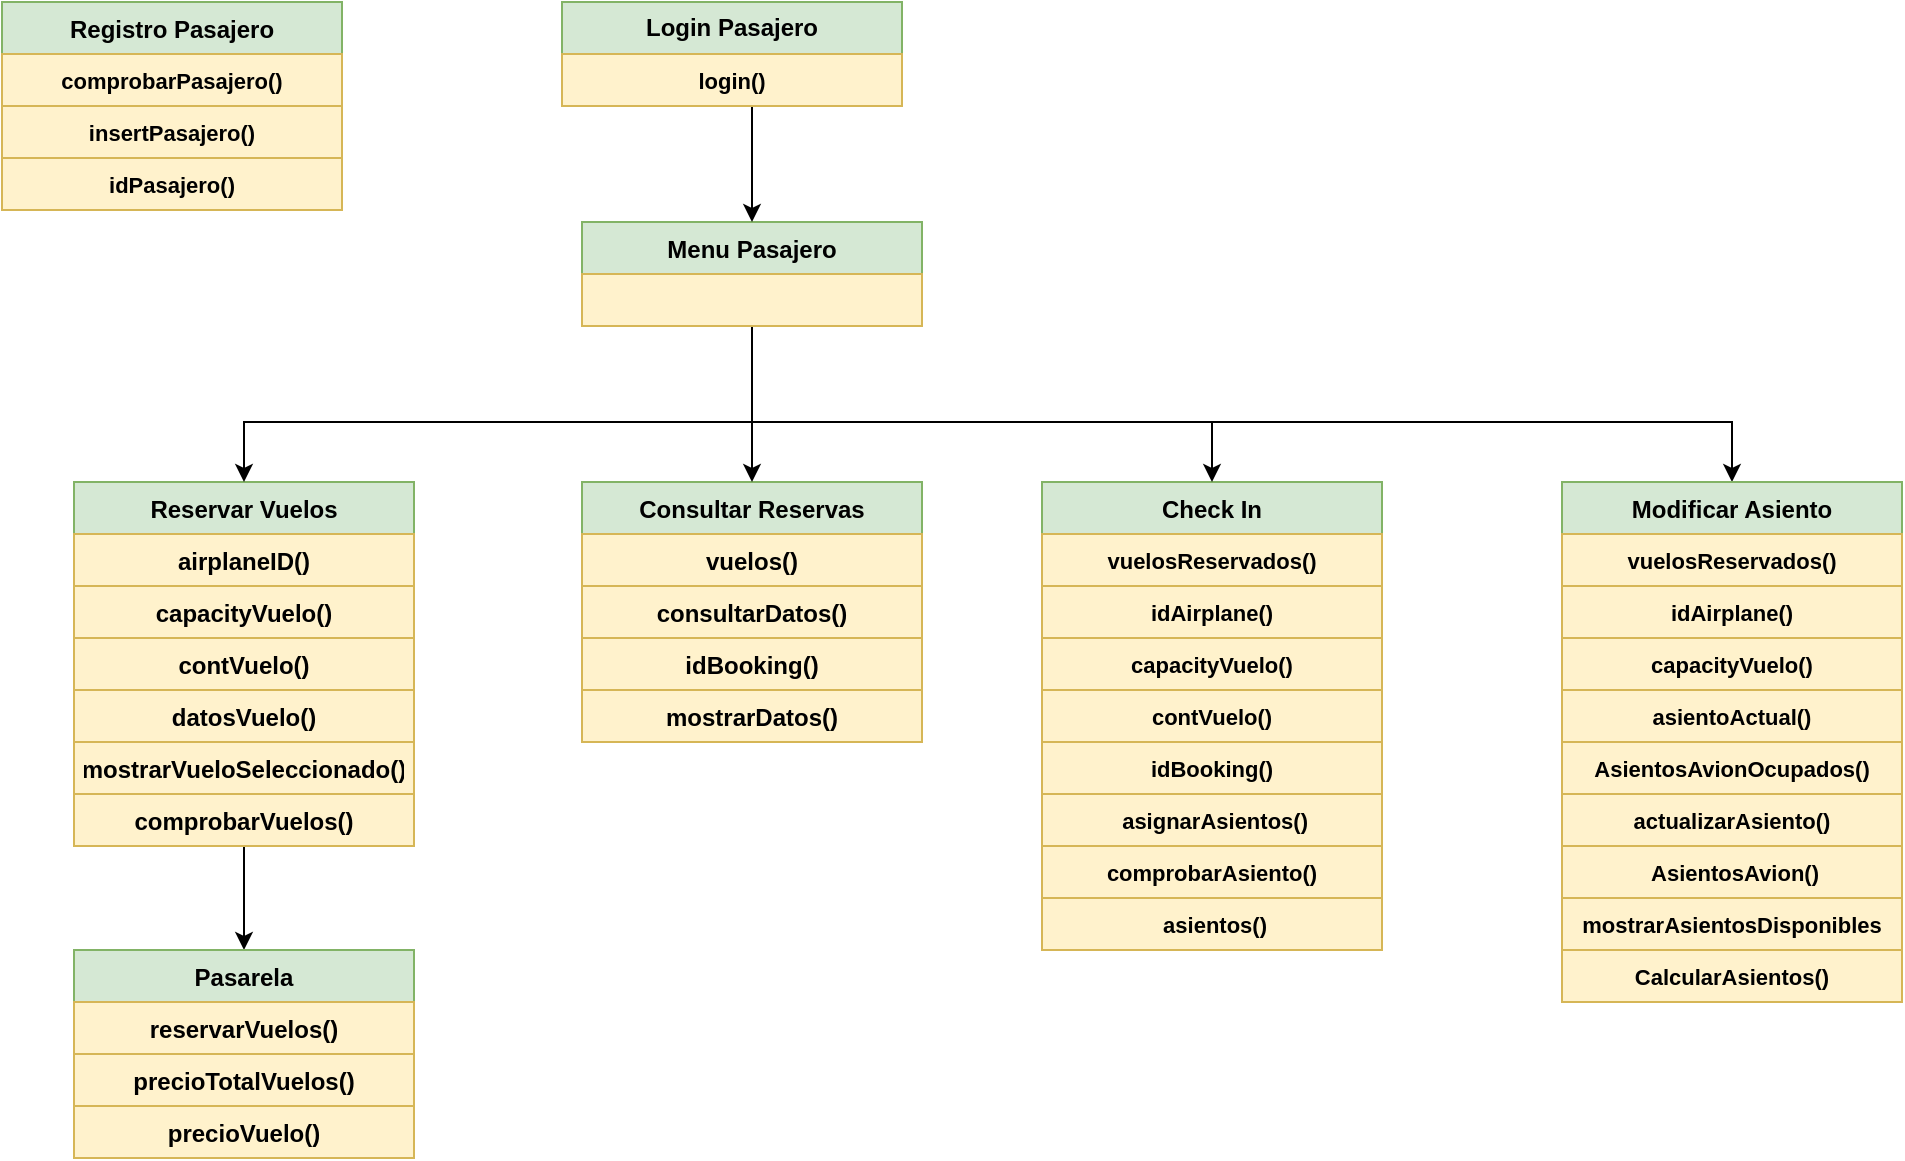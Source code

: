 <mxfile version="13.7.9" type="device"><diagram id="Rja8RbwtGSfOauzHTPhz" name="Página-1"><mxGraphModel dx="2207" dy="607" grid="1" gridSize="10" guides="1" tooltips="1" connect="1" arrows="1" fold="1" page="1" pageScale="1" pageWidth="1169" pageHeight="827" math="1" shadow="0"><root><mxCell id="0"/><mxCell id="1" parent="0"/><mxCell id="2gZghWKEiPPyivGKmYbx-24" style="edgeStyle=orthogonalEdgeStyle;rounded=0;orthogonalLoop=1;jettySize=auto;html=1;" parent="1" source="om1Nb-SVx7XguKgaJAyx-44" target="2gZghWKEiPPyivGKmYbx-14" edge="1"><mxGeometry relative="1" as="geometry"/></mxCell><mxCell id="om1Nb-SVx7XguKgaJAyx-44" value="Reservar Vuelos" style="swimlane;fontStyle=1;childLayout=stackLayout;horizontal=1;startSize=26;horizontalStack=0;resizeParent=1;resizeParentMax=0;resizeLast=0;collapsible=1;marginBottom=0;strokeColor=#82b366;fillColor=#d5e8d4;" parent="1" vertex="1"><mxGeometry x="-584" y="270" width="170" height="182" as="geometry"/></mxCell><mxCell id="2gZghWKEiPPyivGKmYbx-4" value="airplaneID()" style="text;align=center;verticalAlign=middle;spacingLeft=4;spacingRight=4;overflow=hidden;rotatable=0;points=[[0,0.5],[1,0.5]];portConstraint=eastwest;fillColor=#fff2cc;strokeColor=#d6b656;fontStyle=1" parent="om1Nb-SVx7XguKgaJAyx-44" vertex="1"><mxGeometry y="26" width="170" height="26" as="geometry"/></mxCell><mxCell id="2gZghWKEiPPyivGKmYbx-5" value="capacityVuelo()" style="text;align=center;verticalAlign=middle;spacingLeft=4;spacingRight=4;overflow=hidden;rotatable=0;points=[[0,0.5],[1,0.5]];portConstraint=eastwest;fillColor=#fff2cc;strokeColor=#d6b656;fontStyle=1" parent="om1Nb-SVx7XguKgaJAyx-44" vertex="1"><mxGeometry y="52" width="170" height="26" as="geometry"/></mxCell><mxCell id="Lcr1gNZwBBWb2tkuq3eF-3" value="contVuelo()" style="text;align=center;verticalAlign=middle;spacingLeft=4;spacingRight=4;overflow=hidden;rotatable=0;points=[[0,0.5],[1,0.5]];portConstraint=eastwest;fillColor=#fff2cc;strokeColor=#d6b656;fontStyle=1" parent="om1Nb-SVx7XguKgaJAyx-44" vertex="1"><mxGeometry y="78" width="170" height="26" as="geometry"/></mxCell><mxCell id="Lcr1gNZwBBWb2tkuq3eF-2" value="datosVuelo()" style="text;align=center;verticalAlign=middle;spacingLeft=4;spacingRight=4;overflow=hidden;rotatable=0;points=[[0,0.5],[1,0.5]];portConstraint=eastwest;fillColor=#fff2cc;strokeColor=#d6b656;fontStyle=1" parent="om1Nb-SVx7XguKgaJAyx-44" vertex="1"><mxGeometry y="104" width="170" height="26" as="geometry"/></mxCell><mxCell id="om1Nb-SVx7XguKgaJAyx-45" value="mostrarVueloSeleccionado()" style="text;align=center;verticalAlign=middle;spacingLeft=4;spacingRight=4;overflow=hidden;rotatable=0;points=[[0,0.5],[1,0.5]];portConstraint=eastwest;fillColor=#fff2cc;strokeColor=#d6b656;fontStyle=1" parent="om1Nb-SVx7XguKgaJAyx-44" vertex="1"><mxGeometry y="130" width="170" height="26" as="geometry"/></mxCell><mxCell id="2gZghWKEiPPyivGKmYbx-1" value="comprobarVuelos()" style="text;align=center;verticalAlign=middle;spacingLeft=4;spacingRight=4;overflow=hidden;rotatable=0;points=[[0,0.5],[1,0.5]];portConstraint=eastwest;fillColor=#fff2cc;strokeColor=#d6b656;fontStyle=1" parent="om1Nb-SVx7XguKgaJAyx-44" vertex="1"><mxGeometry y="156" width="170" height="26" as="geometry"/></mxCell><mxCell id="om1Nb-SVx7XguKgaJAyx-19" value="Consultar Reservas" style="swimlane;fontStyle=1;childLayout=stackLayout;horizontal=1;startSize=26;horizontalStack=0;resizeParent=1;resizeParentMax=0;resizeLast=0;collapsible=1;marginBottom=0;strokeColor=#82b366;fillColor=#d5e8d4;" parent="1" vertex="1"><mxGeometry x="-330" y="270" width="170" height="130" as="geometry"/></mxCell><mxCell id="om1Nb-SVx7XguKgaJAyx-20" value="vuelos()" style="text;align=center;verticalAlign=middle;spacingLeft=4;spacingRight=4;overflow=hidden;rotatable=0;points=[[0,0.5],[1,0.5]];portConstraint=eastwest;fillColor=#fff2cc;strokeColor=#d6b656;fontStyle=1" parent="om1Nb-SVx7XguKgaJAyx-19" vertex="1"><mxGeometry y="26" width="170" height="26" as="geometry"/></mxCell><mxCell id="om1Nb-SVx7XguKgaJAyx-21" value="consultarDatos()" style="text;align=center;verticalAlign=middle;spacingLeft=4;spacingRight=4;overflow=hidden;rotatable=0;points=[[0,0.5],[1,0.5]];portConstraint=eastwest;fillColor=#fff2cc;strokeColor=#d6b656;fontStyle=1" parent="om1Nb-SVx7XguKgaJAyx-19" vertex="1"><mxGeometry y="52" width="170" height="26" as="geometry"/></mxCell><mxCell id="pwBZ1yKlzE_sP8Ljurgl-1" value="idBooking()" style="text;align=center;verticalAlign=middle;spacingLeft=4;spacingRight=4;overflow=hidden;rotatable=0;points=[[0,0.5],[1,0.5]];portConstraint=eastwest;fillColor=#fff2cc;strokeColor=#d6b656;fontStyle=1" parent="om1Nb-SVx7XguKgaJAyx-19" vertex="1"><mxGeometry y="78" width="170" height="26" as="geometry"/></mxCell><mxCell id="Lcr1gNZwBBWb2tkuq3eF-1" value="mostrarDatos()" style="text;align=center;verticalAlign=middle;spacingLeft=4;spacingRight=4;overflow=hidden;rotatable=0;points=[[0,0.5],[1,0.5]];portConstraint=eastwest;fillColor=#fff2cc;strokeColor=#d6b656;fontStyle=1" parent="om1Nb-SVx7XguKgaJAyx-19" vertex="1"><mxGeometry y="104" width="170" height="26" as="geometry"/></mxCell><mxCell id="om1Nb-SVx7XguKgaJAyx-29" value="Check In" style="swimlane;fontStyle=1;childLayout=stackLayout;horizontal=1;startSize=26;horizontalStack=0;resizeParent=1;resizeParentMax=0;resizeLast=0;collapsible=1;marginBottom=0;strokeColor=#82b366;fillColor=#d5e8d4;" parent="1" vertex="1"><mxGeometry x="-100" y="270" width="170" height="234" as="geometry"/></mxCell><mxCell id="om1Nb-SVx7XguKgaJAyx-30" value="vuelosReservados()" style="text;align=center;verticalAlign=middle;spacingLeft=4;spacingRight=4;overflow=hidden;rotatable=0;points=[[0,0.5],[1,0.5]];portConstraint=eastwest;fillColor=#fff2cc;strokeColor=#d6b656;fontStyle=1;fontFamily=Helvetica;fontSize=11;" parent="om1Nb-SVx7XguKgaJAyx-29" vertex="1"><mxGeometry y="26" width="170" height="26" as="geometry"/></mxCell><mxCell id="Lcr1gNZwBBWb2tkuq3eF-4" value="idAirplane()" style="text;align=center;verticalAlign=middle;spacingLeft=4;spacingRight=4;overflow=hidden;rotatable=0;points=[[0,0.5],[1,0.5]];portConstraint=eastwest;fillColor=#fff2cc;strokeColor=#d6b656;fontStyle=1;fontFamily=Helvetica;fontSize=11;" parent="om1Nb-SVx7XguKgaJAyx-29" vertex="1"><mxGeometry y="52" width="170" height="26" as="geometry"/></mxCell><mxCell id="Lcr1gNZwBBWb2tkuq3eF-5" value="capacityVuelo()" style="text;align=center;verticalAlign=middle;spacingLeft=4;spacingRight=4;overflow=hidden;rotatable=0;points=[[0,0.5],[1,0.5]];portConstraint=eastwest;fillColor=#fff2cc;strokeColor=#d6b656;fontStyle=1;fontFamily=Helvetica;fontSize=11;" parent="om1Nb-SVx7XguKgaJAyx-29" vertex="1"><mxGeometry y="78" width="170" height="26" as="geometry"/></mxCell><mxCell id="Lcr1gNZwBBWb2tkuq3eF-6" value="contVuelo()" style="text;align=center;verticalAlign=middle;spacingLeft=4;spacingRight=4;overflow=hidden;rotatable=0;points=[[0,0.5],[1,0.5]];portConstraint=eastwest;fillColor=#fff2cc;strokeColor=#d6b656;fontStyle=1;fontFamily=Helvetica;fontSize=11;" parent="om1Nb-SVx7XguKgaJAyx-29" vertex="1"><mxGeometry y="104" width="170" height="26" as="geometry"/></mxCell><mxCell id="Lcr1gNZwBBWb2tkuq3eF-7" value="idBooking()" style="text;align=center;verticalAlign=middle;spacingLeft=4;spacingRight=4;overflow=hidden;rotatable=0;points=[[0,0.5],[1,0.5]];portConstraint=eastwest;fillColor=#fff2cc;strokeColor=#d6b656;fontStyle=1;fontFamily=Helvetica;fontSize=11;" parent="om1Nb-SVx7XguKgaJAyx-29" vertex="1"><mxGeometry y="130" width="170" height="26" as="geometry"/></mxCell><mxCell id="Lcr1gNZwBBWb2tkuq3eF-8" value=" asignarAsientos()" style="text;align=center;verticalAlign=middle;spacingLeft=4;spacingRight=4;overflow=hidden;rotatable=0;points=[[0,0.5],[1,0.5]];portConstraint=eastwest;fillColor=#fff2cc;strokeColor=#d6b656;fontStyle=1;fontFamily=Helvetica;fontSize=11;" parent="om1Nb-SVx7XguKgaJAyx-29" vertex="1"><mxGeometry y="156" width="170" height="26" as="geometry"/></mxCell><mxCell id="Lcr1gNZwBBWb2tkuq3eF-9" value="comprobarAsiento()" style="text;align=center;verticalAlign=middle;spacingLeft=4;spacingRight=4;overflow=hidden;rotatable=0;points=[[0,0.5],[1,0.5]];portConstraint=eastwest;fillColor=#fff2cc;strokeColor=#d6b656;fontStyle=1;fontFamily=Helvetica;fontSize=11;" parent="om1Nb-SVx7XguKgaJAyx-29" vertex="1"><mxGeometry y="182" width="170" height="26" as="geometry"/></mxCell><mxCell id="Lcr1gNZwBBWb2tkuq3eF-10" value=" asientos()" style="text;align=center;verticalAlign=middle;spacingLeft=4;spacingRight=4;overflow=hidden;rotatable=0;points=[[0,0.5],[1,0.5]];portConstraint=eastwest;fillColor=#fff2cc;strokeColor=#d6b656;fontStyle=1;fontFamily=Helvetica;fontSize=11;" parent="om1Nb-SVx7XguKgaJAyx-29" vertex="1"><mxGeometry y="208" width="170" height="26" as="geometry"/></mxCell><mxCell id="2gZghWKEiPPyivGKmYbx-10" style="edgeStyle=orthogonalEdgeStyle;rounded=0;orthogonalLoop=1;jettySize=auto;html=1;" parent="1" source="om1Nb-SVx7XguKgaJAyx-47" target="om1Nb-SVx7XguKgaJAyx-44" edge="1"><mxGeometry relative="1" as="geometry"><Array as="points"><mxPoint x="-245" y="240"/><mxPoint x="-499" y="240"/></Array></mxGeometry></mxCell><mxCell id="2gZghWKEiPPyivGKmYbx-12" style="edgeStyle=orthogonalEdgeStyle;rounded=0;orthogonalLoop=1;jettySize=auto;html=1;entryX=0.5;entryY=0;entryDx=0;entryDy=0;" parent="1" source="om1Nb-SVx7XguKgaJAyx-47" target="om1Nb-SVx7XguKgaJAyx-29" edge="1"><mxGeometry relative="1" as="geometry"><Array as="points"><mxPoint x="-245" y="240"/><mxPoint x="-15" y="240"/></Array></mxGeometry></mxCell><mxCell id="dbvBg384dlh5Nt80UgwY-1" style="edgeStyle=orthogonalEdgeStyle;rounded=0;orthogonalLoop=1;jettySize=auto;html=1;entryX=0.5;entryY=0;entryDx=0;entryDy=0;" parent="1" source="om1Nb-SVx7XguKgaJAyx-47" target="dbvBg384dlh5Nt80UgwY-2" edge="1"><mxGeometry relative="1" as="geometry"><mxPoint x="230" y="280" as="targetPoint"/><Array as="points"><mxPoint x="-245" y="240"/><mxPoint x="245" y="240"/></Array></mxGeometry></mxCell><mxCell id="om1Nb-SVx7XguKgaJAyx-47" value="Menu Pasajero" style="swimlane;fontStyle=1;childLayout=stackLayout;horizontal=1;startSize=26;horizontalStack=0;resizeParent=1;resizeParentMax=0;resizeLast=0;collapsible=1;marginBottom=0;strokeColor=#82b366;fillColor=#d5e8d4;" parent="1" vertex="1"><mxGeometry x="-330" y="140" width="170" height="52" as="geometry"/></mxCell><mxCell id="om1Nb-SVx7XguKgaJAyx-48" value="" style="text;align=center;verticalAlign=middle;spacingLeft=4;spacingRight=4;overflow=hidden;rotatable=0;points=[[0,0.5],[1,0.5]];portConstraint=eastwest;fillColor=#fff2cc;strokeColor=#d6b656;" parent="om1Nb-SVx7XguKgaJAyx-47" vertex="1"><mxGeometry y="26" width="170" height="26" as="geometry"/></mxCell><mxCell id="2gZghWKEiPPyivGKmYbx-9" style="edgeStyle=orthogonalEdgeStyle;rounded=0;orthogonalLoop=1;jettySize=auto;html=1;entryX=0.5;entryY=0;entryDx=0;entryDy=0;" parent="1" source="om1Nb-SVx7XguKgaJAyx-32" target="om1Nb-SVx7XguKgaJAyx-47" edge="1"><mxGeometry relative="1" as="geometry"><Array as="points"><mxPoint x="-245" y="100"/><mxPoint x="-245" y="100"/></Array></mxGeometry></mxCell><mxCell id="2gZghWKEiPPyivGKmYbx-11" style="edgeStyle=orthogonalEdgeStyle;rounded=0;orthogonalLoop=1;jettySize=auto;html=1;" parent="1" target="om1Nb-SVx7XguKgaJAyx-19" edge="1"><mxGeometry relative="1" as="geometry"><Array as="points"><mxPoint x="-245" y="240"/><mxPoint x="-245" y="240"/></Array><mxPoint x="-245" y="218" as="sourcePoint"/></mxGeometry></mxCell><mxCell id="om1Nb-SVx7XguKgaJAyx-32" value="Login Pasajero" style="swimlane;fontStyle=1;childLayout=stackLayout;horizontal=1;startSize=26;horizontalStack=0;resizeParent=1;resizeParentMax=0;resizeLast=0;collapsible=1;marginBottom=0;strokeColor=#82b366;fillColor=#d5e8d4;whiteSpace=wrap;" parent="1" vertex="1"><mxGeometry x="-340" y="30" width="170" height="52" as="geometry"/></mxCell><mxCell id="om1Nb-SVx7XguKgaJAyx-33" value="login()" style="text;align=center;verticalAlign=middle;spacingLeft=4;spacingRight=4;overflow=hidden;rotatable=0;points=[[0,0.5],[1,0.5]];portConstraint=eastwest;fillColor=#fff2cc;strokeColor=#d6b656;fontStyle=1;fontFamily=Helvetica;fontSize=11;" parent="om1Nb-SVx7XguKgaJAyx-32" vertex="1"><mxGeometry y="26" width="170" height="26" as="geometry"/></mxCell><mxCell id="dbvBg384dlh5Nt80UgwY-2" value="Modificar Asiento" style="swimlane;fontStyle=1;childLayout=stackLayout;horizontal=1;startSize=26;horizontalStack=0;resizeParent=1;resizeParentMax=0;resizeLast=0;collapsible=1;marginBottom=0;strokeColor=#82b366;fillColor=#d5e8d4;" parent="1" vertex="1"><mxGeometry x="160" y="270" width="170" height="260" as="geometry"/></mxCell><mxCell id="dbvBg384dlh5Nt80UgwY-7" value="vuelosReservados()" style="text;align=center;verticalAlign=middle;spacingLeft=4;spacingRight=4;overflow=hidden;rotatable=0;points=[[0,0.5],[1,0.5]];portConstraint=eastwest;fillColor=#fff2cc;strokeColor=#d6b656;fontStyle=1;fontFamily=Helvetica;fontSize=11;" parent="dbvBg384dlh5Nt80UgwY-2" vertex="1"><mxGeometry y="26" width="170" height="26" as="geometry"/></mxCell><mxCell id="dbvBg384dlh5Nt80UgwY-8" value="idAirplane()" style="text;align=center;verticalAlign=middle;spacingLeft=4;spacingRight=4;overflow=hidden;rotatable=0;points=[[0,0.5],[1,0.5]];portConstraint=eastwest;fillColor=#fff2cc;strokeColor=#d6b656;fontStyle=1;fontFamily=Helvetica;fontSize=11;" parent="dbvBg384dlh5Nt80UgwY-2" vertex="1"><mxGeometry y="52" width="170" height="26" as="geometry"/></mxCell><mxCell id="dbvBg384dlh5Nt80UgwY-9" value="capacityVuelo()" style="text;align=center;verticalAlign=middle;spacingLeft=4;spacingRight=4;overflow=hidden;rotatable=0;points=[[0,0.5],[1,0.5]];portConstraint=eastwest;fillColor=#fff2cc;strokeColor=#d6b656;fontStyle=1;fontFamily=Helvetica;fontSize=11;" parent="dbvBg384dlh5Nt80UgwY-2" vertex="1"><mxGeometry y="78" width="170" height="26" as="geometry"/></mxCell><mxCell id="dbvBg384dlh5Nt80UgwY-3" value="asientoActual()" style="text;align=center;verticalAlign=middle;spacingLeft=4;spacingRight=4;overflow=hidden;rotatable=0;points=[[0,0.5],[1,0.5]];portConstraint=eastwest;fillColor=#fff2cc;strokeColor=#d6b656;fontStyle=1;fontFamily=Helvetica;fontSize=11;" parent="dbvBg384dlh5Nt80UgwY-2" vertex="1"><mxGeometry y="104" width="170" height="26" as="geometry"/></mxCell><mxCell id="-nOZbyAQSDjg7h68FBzR-1" value="AsientosAvionOcupados()" style="text;align=center;verticalAlign=middle;spacingLeft=4;spacingRight=4;overflow=hidden;rotatable=0;points=[[0,0.5],[1,0.5]];portConstraint=eastwest;fillColor=#fff2cc;strokeColor=#d6b656;fontStyle=1;fontFamily=Helvetica;fontSize=11;" parent="dbvBg384dlh5Nt80UgwY-2" vertex="1"><mxGeometry y="130" width="170" height="26" as="geometry"/></mxCell><mxCell id="-nOZbyAQSDjg7h68FBzR-2" value="actualizarAsiento()" style="text;align=center;verticalAlign=middle;spacingLeft=4;spacingRight=4;overflow=hidden;rotatable=0;points=[[0,0.5],[1,0.5]];portConstraint=eastwest;fillColor=#fff2cc;strokeColor=#d6b656;fontStyle=1;fontFamily=Helvetica;fontSize=11;" parent="dbvBg384dlh5Nt80UgwY-2" vertex="1"><mxGeometry y="156" width="170" height="26" as="geometry"/></mxCell><mxCell id="-nOZbyAQSDjg7h68FBzR-3" value=" AsientosAvion()" style="text;align=center;verticalAlign=middle;spacingLeft=4;spacingRight=4;overflow=hidden;rotatable=0;points=[[0,0.5],[1,0.5]];portConstraint=eastwest;fillColor=#fff2cc;strokeColor=#d6b656;fontStyle=1;fontFamily=Helvetica;fontSize=11;" parent="dbvBg384dlh5Nt80UgwY-2" vertex="1"><mxGeometry y="182" width="170" height="26" as="geometry"/></mxCell><mxCell id="dbvBg384dlh5Nt80UgwY-6" value="mostrarAsientosDisponibles" style="text;align=center;verticalAlign=middle;spacingLeft=4;spacingRight=4;overflow=hidden;rotatable=0;points=[[0,0.5],[1,0.5]];portConstraint=eastwest;fillColor=#fff2cc;strokeColor=#d6b656;fontStyle=1;fontFamily=Helvetica;fontSize=11;" parent="dbvBg384dlh5Nt80UgwY-2" vertex="1"><mxGeometry y="208" width="170" height="26" as="geometry"/></mxCell><mxCell id="dbvBg384dlh5Nt80UgwY-5" value="CalcularAsientos()" style="text;align=center;verticalAlign=middle;spacingLeft=4;spacingRight=4;overflow=hidden;rotatable=0;points=[[0,0.5],[1,0.5]];portConstraint=eastwest;fillColor=#fff2cc;strokeColor=#d6b656;fontStyle=1;fontFamily=Helvetica;fontSize=11;" parent="dbvBg384dlh5Nt80UgwY-2" vertex="1"><mxGeometry y="234" width="170" height="26" as="geometry"/></mxCell><mxCell id="om1Nb-SVx7XguKgaJAyx-2" value="Registro Pasajero" style="swimlane;fontStyle=1;childLayout=stackLayout;horizontal=1;startSize=26;horizontalStack=0;resizeParent=1;resizeParentMax=0;resizeLast=0;collapsible=1;marginBottom=0;strokeColor=#82b366;fillColor=#d5e8d4;" parent="1" vertex="1"><mxGeometry x="-620" y="30" width="170" height="104" as="geometry"/></mxCell><mxCell id="om1Nb-SVx7XguKgaJAyx-3" value="comprobarPasajero()" style="text;align=center;verticalAlign=middle;spacingLeft=4;spacingRight=4;overflow=hidden;rotatable=0;points=[[0,0.5],[1,0.5]];portConstraint=eastwest;fillColor=#fff2cc;strokeColor=#d6b656;fontStyle=1;fontFamily=Helvetica;fontSize=11;" parent="om1Nb-SVx7XguKgaJAyx-2" vertex="1"><mxGeometry y="26" width="170" height="26" as="geometry"/></mxCell><mxCell id="om1Nb-SVx7XguKgaJAyx-28" value="insertPasajero()" style="text;align=center;verticalAlign=middle;spacingLeft=4;spacingRight=4;overflow=hidden;rotatable=0;points=[[0,0.5],[1,0.5]];portConstraint=eastwest;fillColor=#fff2cc;strokeColor=#d6b656;fontStyle=1;fontFamily=Helvetica;fontSize=11;" parent="om1Nb-SVx7XguKgaJAyx-2" vertex="1"><mxGeometry y="52" width="170" height="26" as="geometry"/></mxCell><mxCell id="om1Nb-SVx7XguKgaJAyx-50" value="idPasajero()" style="text;align=center;verticalAlign=middle;spacingLeft=4;spacingRight=4;overflow=hidden;rotatable=0;points=[[0,0.5],[1,0.5]];portConstraint=eastwest;fillColor=#fff2cc;strokeColor=#d6b656;fontStyle=1;fontFamily=Helvetica;fontSize=11;" parent="om1Nb-SVx7XguKgaJAyx-2" vertex="1"><mxGeometry y="78" width="170" height="26" as="geometry"/></mxCell><mxCell id="2gZghWKEiPPyivGKmYbx-14" value="Pasarela" style="swimlane;fontStyle=1;childLayout=stackLayout;horizontal=1;startSize=26;horizontalStack=0;resizeParent=1;resizeParentMax=0;resizeLast=0;collapsible=1;marginBottom=0;strokeColor=#82b366;fillColor=#d5e8d4;" parent="1" vertex="1"><mxGeometry x="-584" y="504" width="170" height="104" as="geometry"/></mxCell><mxCell id="z81xQIhZM21sf5X54auY-7" value="reservarVuelos()" style="text;align=center;verticalAlign=middle;spacingLeft=4;spacingRight=4;overflow=hidden;rotatable=0;points=[[0,0.5],[1,0.5]];portConstraint=eastwest;fillColor=#fff2cc;strokeColor=#d6b656;fontStyle=1" vertex="1" parent="2gZghWKEiPPyivGKmYbx-14"><mxGeometry y="26" width="170" height="26" as="geometry"/></mxCell><mxCell id="z81xQIhZM21sf5X54auY-2" value="precioTotalVuelos()" style="text;align=center;verticalAlign=middle;spacingLeft=4;spacingRight=4;overflow=hidden;rotatable=0;points=[[0,0.5],[1,0.5]];portConstraint=eastwest;fillColor=#fff2cc;strokeColor=#d6b656;fontStyle=1" vertex="1" parent="2gZghWKEiPPyivGKmYbx-14"><mxGeometry y="52" width="170" height="26" as="geometry"/></mxCell><mxCell id="z81xQIhZM21sf5X54auY-1" value="precioVuelo()" style="text;align=center;verticalAlign=middle;spacingLeft=4;spacingRight=4;overflow=hidden;rotatable=0;points=[[0,0.5],[1,0.5]];portConstraint=eastwest;fillColor=#fff2cc;strokeColor=#d6b656;fontStyle=1" vertex="1" parent="2gZghWKEiPPyivGKmYbx-14"><mxGeometry y="78" width="170" height="26" as="geometry"/></mxCell></root></mxGraphModel></diagram></mxfile>